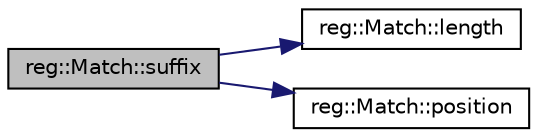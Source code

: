 digraph "reg::Match::suffix"
{
 // LATEX_PDF_SIZE
  edge [fontname="Helvetica",fontsize="10",labelfontname="Helvetica",labelfontsize="10"];
  node [fontname="Helvetica",fontsize="10",shape=record];
  rankdir="LR";
  Node1 [label="reg::Match::suffix",height=0.2,width=0.4,color="black", fillcolor="grey75", style="filled", fontcolor="black",tooltip=" "];
  Node1 -> Node2 [color="midnightblue",fontsize="10",style="solid",fontname="Helvetica"];
  Node2 [label="reg::Match::length",height=0.2,width=0.4,color="black", fillcolor="white", style="filled",URL="$classreg_1_1Match.html#ad3ac6e9dcc408056ba2e32861da9294e",tooltip=" "];
  Node1 -> Node3 [color="midnightblue",fontsize="10",style="solid",fontname="Helvetica"];
  Node3 [label="reg::Match::position",height=0.2,width=0.4,color="black", fillcolor="white", style="filled",URL="$classreg_1_1Match.html#a8ef72503a2d2337b2f594839ea10c819",tooltip=" "];
}
